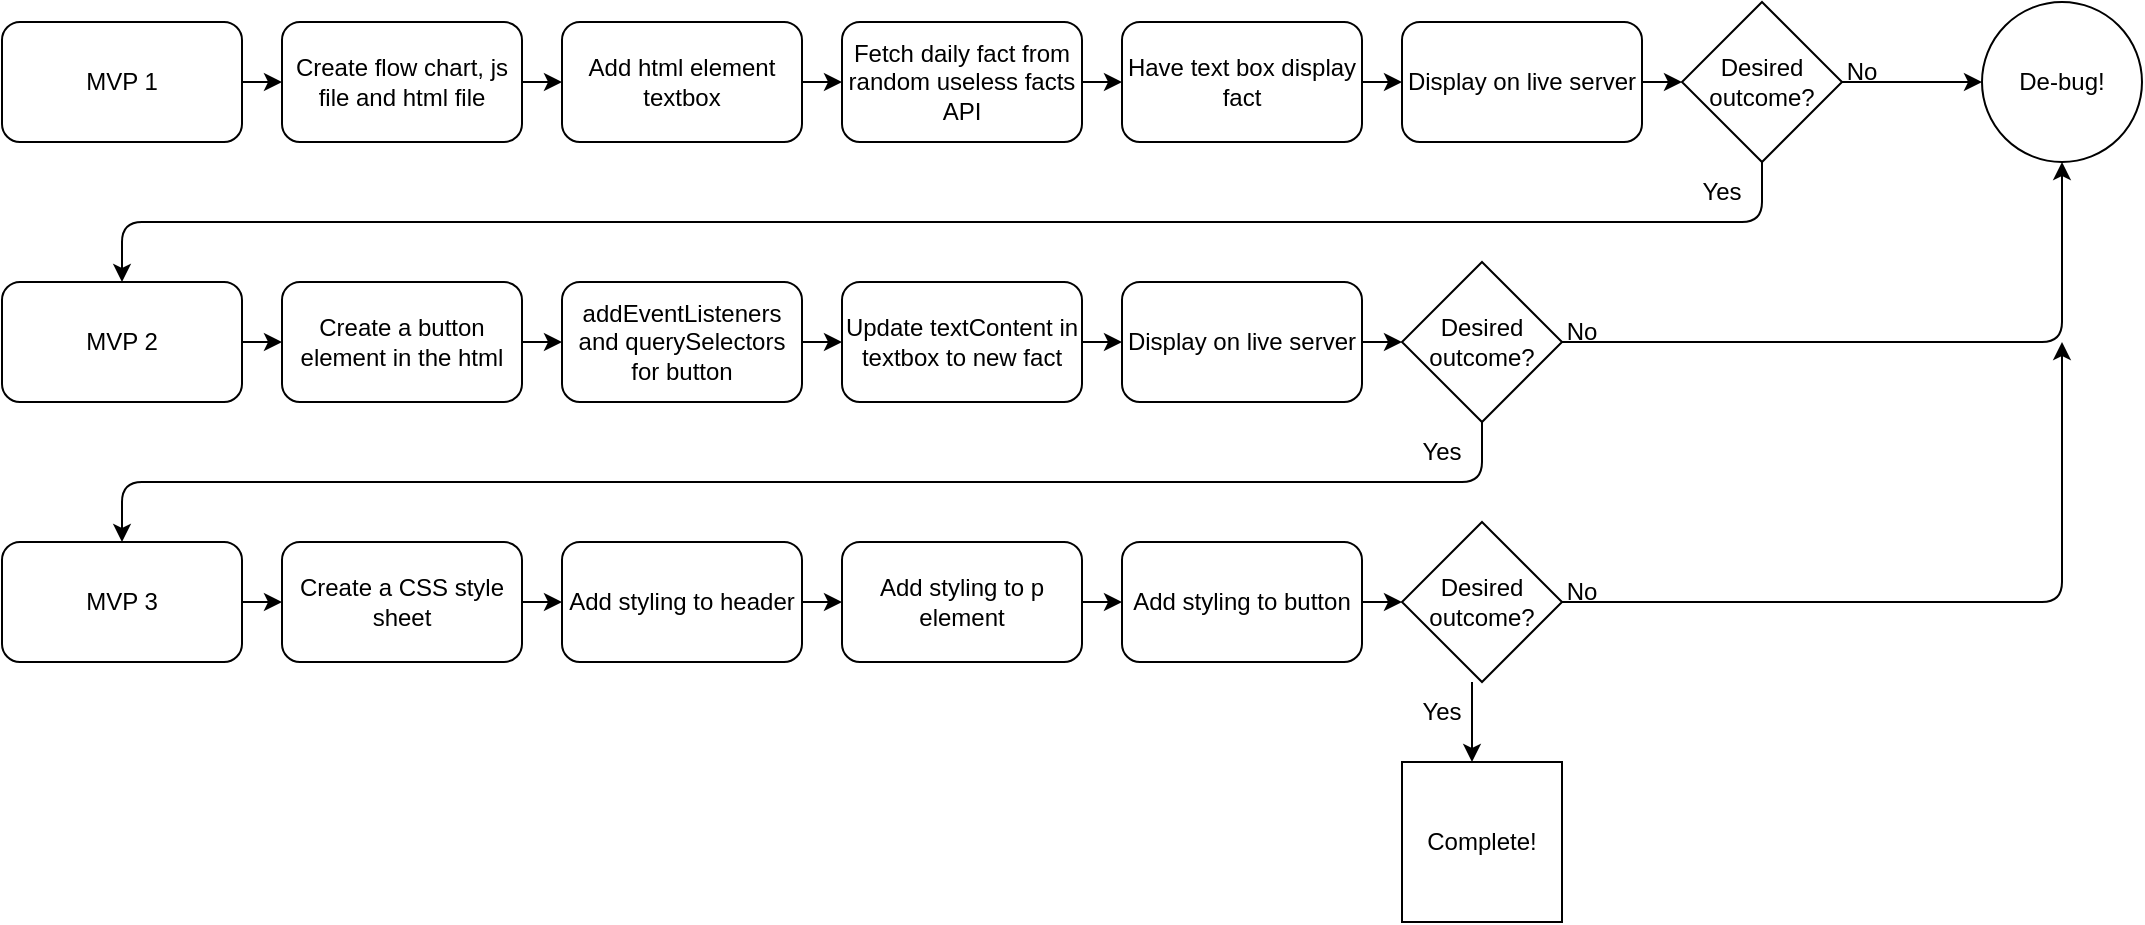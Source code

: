 <mxfile>
    <diagram id="OAJJaGqK4o9o8oSJGirk" name="Page-1">
        <mxGraphModel dx="1370" dy="787" grid="1" gridSize="10" guides="1" tooltips="1" connect="1" arrows="1" fold="1" page="1" pageScale="1" pageWidth="850" pageHeight="1100" math="0" shadow="0">
            <root>
                <mxCell id="0"/>
                <mxCell id="1" parent="0"/>
                <mxCell id="2" value="" style="edgeStyle=none;html=1;" parent="1" source="3" target="5" edge="1">
                    <mxGeometry relative="1" as="geometry"/>
                </mxCell>
                <mxCell id="3" value="MVP 1" style="rounded=1;whiteSpace=wrap;html=1;" parent="1" vertex="1">
                    <mxGeometry x="40" y="50" width="120" height="60" as="geometry"/>
                </mxCell>
                <mxCell id="4" value="" style="edgeStyle=none;html=1;" parent="1" source="5" target="7" edge="1">
                    <mxGeometry relative="1" as="geometry"/>
                </mxCell>
                <mxCell id="5" value="Create flow chart, js file and html file" style="whiteSpace=wrap;html=1;rounded=1;" parent="1" vertex="1">
                    <mxGeometry x="180" y="50" width="120" height="60" as="geometry"/>
                </mxCell>
                <mxCell id="6" value="" style="edgeStyle=none;html=1;" parent="1" source="7" edge="1">
                    <mxGeometry relative="1" as="geometry">
                        <mxPoint x="460" y="80" as="targetPoint"/>
                    </mxGeometry>
                </mxCell>
                <mxCell id="7" value="Add html element textbox" style="whiteSpace=wrap;html=1;rounded=1;" parent="1" vertex="1">
                    <mxGeometry x="320" y="50" width="120" height="60" as="geometry"/>
                </mxCell>
                <mxCell id="12" value="" style="edgeStyle=none;html=1;" parent="1" edge="1">
                    <mxGeometry relative="1" as="geometry">
                        <mxPoint x="600" y="80" as="targetPoint"/>
                        <mxPoint x="580" y="80" as="sourcePoint"/>
                    </mxGeometry>
                </mxCell>
                <mxCell id="22" value="" style="edgeStyle=none;html=1;" parent="1" edge="1">
                    <mxGeometry relative="1" as="geometry">
                        <mxPoint x="880" y="80" as="targetPoint"/>
                        <mxPoint x="860" y="80" as="sourcePoint"/>
                    </mxGeometry>
                </mxCell>
                <mxCell id="65" value="De-bug!" style="ellipse;whiteSpace=wrap;html=1;" parent="1" vertex="1">
                    <mxGeometry x="1030" y="40" width="80" height="80" as="geometry"/>
                </mxCell>
                <mxCell id="69" value="" style="edgeStyle=none;html=1;entryX=0.5;entryY=0;entryDx=0;entryDy=0;exitX=0.5;exitY=1;exitDx=0;exitDy=0;" parent="1" source="70" edge="1">
                    <mxGeometry relative="1" as="geometry">
                        <mxPoint x="780" y="120" as="sourcePoint"/>
                        <mxPoint x="100" y="180" as="targetPoint"/>
                        <Array as="points">
                            <mxPoint x="920" y="150"/>
                            <mxPoint x="100" y="150"/>
                        </Array>
                    </mxGeometry>
                </mxCell>
                <mxCell id="70" value="Desired outcome?" style="rhombus;whiteSpace=wrap;html=1;" parent="1" vertex="1">
                    <mxGeometry x="880" y="40" width="80" height="80" as="geometry"/>
                </mxCell>
                <mxCell id="71" value="Yes" style="text;html=1;strokeColor=none;fillColor=none;align=center;verticalAlign=middle;whiteSpace=wrap;rounded=0;" parent="1" vertex="1">
                    <mxGeometry x="870" y="120" width="60" height="30" as="geometry"/>
                </mxCell>
                <mxCell id="82" value="No" style="text;html=1;strokeColor=none;fillColor=none;align=center;verticalAlign=middle;whiteSpace=wrap;rounded=0;" parent="1" vertex="1">
                    <mxGeometry x="940" y="60" width="60" height="30" as="geometry"/>
                </mxCell>
                <mxCell id="98" value="Complete!" style="whiteSpace=wrap;html=1;aspect=fixed;" parent="1" vertex="1">
                    <mxGeometry x="740" y="420" width="80" height="80" as="geometry"/>
                </mxCell>
                <mxCell id="102" value="Fetch daily fact from random useless facts API" style="whiteSpace=wrap;html=1;rounded=1;" parent="1" vertex="1">
                    <mxGeometry x="460" y="50" width="120" height="60" as="geometry"/>
                </mxCell>
                <mxCell id="103" value="Have text box display fact" style="whiteSpace=wrap;html=1;rounded=1;" parent="1" vertex="1">
                    <mxGeometry x="600" y="50" width="120" height="60" as="geometry"/>
                </mxCell>
                <mxCell id="104" value="" style="edgeStyle=none;html=1;" parent="1" edge="1">
                    <mxGeometry relative="1" as="geometry">
                        <mxPoint x="740" y="80" as="targetPoint"/>
                        <mxPoint x="720" y="80" as="sourcePoint"/>
                    </mxGeometry>
                </mxCell>
                <mxCell id="105" value="Display on live server" style="whiteSpace=wrap;html=1;rounded=1;" parent="1" vertex="1">
                    <mxGeometry x="740" y="50" width="120" height="60" as="geometry"/>
                </mxCell>
                <mxCell id="136" value="" style="edgeStyle=none;html=1;" parent="1" source="137" target="139" edge="1">
                    <mxGeometry relative="1" as="geometry"/>
                </mxCell>
                <mxCell id="137" value="MVP 2" style="rounded=1;whiteSpace=wrap;html=1;" parent="1" vertex="1">
                    <mxGeometry x="40" y="180" width="120" height="60" as="geometry"/>
                </mxCell>
                <mxCell id="138" value="" style="edgeStyle=none;html=1;" parent="1" source="139" target="141" edge="1">
                    <mxGeometry relative="1" as="geometry"/>
                </mxCell>
                <mxCell id="139" value="Create a button element in the html" style="whiteSpace=wrap;html=1;rounded=1;" parent="1" vertex="1">
                    <mxGeometry x="180" y="180" width="120" height="60" as="geometry"/>
                </mxCell>
                <mxCell id="140" value="" style="edgeStyle=none;html=1;" parent="1" source="141" edge="1">
                    <mxGeometry relative="1" as="geometry">
                        <mxPoint x="460" y="210" as="targetPoint"/>
                    </mxGeometry>
                </mxCell>
                <mxCell id="141" value="addEventListeners and querySelectors for button" style="whiteSpace=wrap;html=1;rounded=1;" parent="1" vertex="1">
                    <mxGeometry x="320" y="180" width="120" height="60" as="geometry"/>
                </mxCell>
                <mxCell id="142" value="" style="edgeStyle=none;html=1;" parent="1" edge="1">
                    <mxGeometry relative="1" as="geometry">
                        <mxPoint x="600" y="210" as="targetPoint"/>
                        <mxPoint x="580" y="210" as="sourcePoint"/>
                    </mxGeometry>
                </mxCell>
                <mxCell id="146" value="Display on live server" style="whiteSpace=wrap;html=1;rounded=1;" parent="1" vertex="1">
                    <mxGeometry x="600" y="180" width="120" height="60" as="geometry"/>
                </mxCell>
                <mxCell id="147" value="Update textContent in textbox to new fact" style="whiteSpace=wrap;html=1;rounded=1;" parent="1" vertex="1">
                    <mxGeometry x="460" y="180" width="120" height="60" as="geometry"/>
                </mxCell>
                <mxCell id="148" value="" style="edgeStyle=none;html=1;exitX=0.333;exitY=0.667;exitDx=0;exitDy=0;exitPerimeter=0;entryX=0;entryY=0.5;entryDx=0;entryDy=0;" parent="1" source="82" target="65" edge="1">
                    <mxGeometry relative="1" as="geometry">
                        <mxPoint x="1090" y="60" as="targetPoint"/>
                        <mxPoint x="1010" y="150" as="sourcePoint"/>
                    </mxGeometry>
                </mxCell>
                <mxCell id="151" value="Desired outcome?" style="rhombus;whiteSpace=wrap;html=1;" vertex="1" parent="1">
                    <mxGeometry x="740" y="170" width="80" height="80" as="geometry"/>
                </mxCell>
                <mxCell id="152" value="Yes" style="text;html=1;strokeColor=none;fillColor=none;align=center;verticalAlign=middle;whiteSpace=wrap;rounded=0;" vertex="1" parent="1">
                    <mxGeometry x="730" y="250" width="60" height="30" as="geometry"/>
                </mxCell>
                <mxCell id="153" value="No" style="text;html=1;strokeColor=none;fillColor=none;align=center;verticalAlign=middle;whiteSpace=wrap;rounded=0;" vertex="1" parent="1">
                    <mxGeometry x="800" y="190" width="60" height="30" as="geometry"/>
                </mxCell>
                <mxCell id="154" value="" style="edgeStyle=none;html=1;exitX=0.333;exitY=0.667;exitDx=0;exitDy=0;exitPerimeter=0;entryX=0.5;entryY=1;entryDx=0;entryDy=0;" edge="1" parent="1" source="153" target="65">
                    <mxGeometry relative="1" as="geometry">
                        <mxPoint x="890" y="210" as="targetPoint"/>
                        <mxPoint x="870" y="280" as="sourcePoint"/>
                        <Array as="points">
                            <mxPoint x="1070" y="210"/>
                        </Array>
                    </mxGeometry>
                </mxCell>
                <mxCell id="155" value="" style="edgeStyle=none;html=1;exitX=1;exitY=0.5;exitDx=0;exitDy=0;" edge="1" parent="1" source="146" target="151">
                    <mxGeometry relative="1" as="geometry">
                        <mxPoint x="890" y="90" as="targetPoint"/>
                        <mxPoint x="870" y="90" as="sourcePoint"/>
                    </mxGeometry>
                </mxCell>
                <mxCell id="156" value="" style="edgeStyle=none;html=1;exitX=0.5;exitY=1;exitDx=0;exitDy=0;" edge="1" parent="1">
                    <mxGeometry relative="1" as="geometry">
                        <mxPoint x="780" y="250" as="sourcePoint"/>
                        <mxPoint x="100" y="310" as="targetPoint"/>
                        <Array as="points">
                            <mxPoint x="780" y="280"/>
                            <mxPoint x="100" y="280"/>
                        </Array>
                    </mxGeometry>
                </mxCell>
                <mxCell id="157" value="" style="edgeStyle=none;html=1;" edge="1" parent="1" source="158" target="160">
                    <mxGeometry relative="1" as="geometry"/>
                </mxCell>
                <mxCell id="158" value="MVP 3" style="rounded=1;whiteSpace=wrap;html=1;" vertex="1" parent="1">
                    <mxGeometry x="40" y="310" width="120" height="60" as="geometry"/>
                </mxCell>
                <mxCell id="159" value="" style="edgeStyle=none;html=1;" edge="1" parent="1" source="160" target="162">
                    <mxGeometry relative="1" as="geometry"/>
                </mxCell>
                <mxCell id="160" value="Create a CSS style sheet" style="whiteSpace=wrap;html=1;rounded=1;" vertex="1" parent="1">
                    <mxGeometry x="180" y="310" width="120" height="60" as="geometry"/>
                </mxCell>
                <mxCell id="161" value="" style="edgeStyle=none;html=1;" edge="1" parent="1" source="162">
                    <mxGeometry relative="1" as="geometry">
                        <mxPoint x="460" y="340" as="targetPoint"/>
                    </mxGeometry>
                </mxCell>
                <mxCell id="162" value="Add styling to header" style="whiteSpace=wrap;html=1;rounded=1;" vertex="1" parent="1">
                    <mxGeometry x="320" y="310" width="120" height="60" as="geometry"/>
                </mxCell>
                <mxCell id="163" value="" style="edgeStyle=none;html=1;" edge="1" parent="1">
                    <mxGeometry relative="1" as="geometry">
                        <mxPoint x="600" y="340" as="targetPoint"/>
                        <mxPoint x="580" y="340" as="sourcePoint"/>
                    </mxGeometry>
                </mxCell>
                <mxCell id="164" value="Add styling to button" style="whiteSpace=wrap;html=1;rounded=1;" vertex="1" parent="1">
                    <mxGeometry x="600" y="310" width="120" height="60" as="geometry"/>
                </mxCell>
                <mxCell id="165" value="Add styling to p element" style="whiteSpace=wrap;html=1;rounded=1;" vertex="1" parent="1">
                    <mxGeometry x="460" y="310" width="120" height="60" as="geometry"/>
                </mxCell>
                <mxCell id="174" value="Desired outcome?" style="rhombus;whiteSpace=wrap;html=1;" vertex="1" parent="1">
                    <mxGeometry x="740" y="300" width="80" height="80" as="geometry"/>
                </mxCell>
                <mxCell id="175" value="Yes" style="text;html=1;strokeColor=none;fillColor=none;align=center;verticalAlign=middle;whiteSpace=wrap;rounded=0;" vertex="1" parent="1">
                    <mxGeometry x="730" y="380" width="60" height="30" as="geometry"/>
                </mxCell>
                <mxCell id="176" value="No" style="text;html=1;strokeColor=none;fillColor=none;align=center;verticalAlign=middle;whiteSpace=wrap;rounded=0;" vertex="1" parent="1">
                    <mxGeometry x="800" y="320" width="60" height="30" as="geometry"/>
                </mxCell>
                <mxCell id="177" value="" style="edgeStyle=none;html=1;exitX=0.333;exitY=0.667;exitDx=0;exitDy=0;exitPerimeter=0;" edge="1" parent="1" source="176">
                    <mxGeometry relative="1" as="geometry">
                        <mxPoint x="1070" y="210" as="targetPoint"/>
                        <mxPoint x="870" y="410" as="sourcePoint"/>
                        <Array as="points">
                            <mxPoint x="1070" y="340"/>
                        </Array>
                    </mxGeometry>
                </mxCell>
                <mxCell id="178" value="" style="edgeStyle=none;html=1;exitX=1;exitY=0.5;exitDx=0;exitDy=0;" edge="1" parent="1" target="174">
                    <mxGeometry relative="1" as="geometry">
                        <mxPoint x="890" y="220" as="targetPoint"/>
                        <mxPoint x="720" y="340" as="sourcePoint"/>
                    </mxGeometry>
                </mxCell>
                <mxCell id="180" value="" style="edgeStyle=none;html=1;exitX=0.75;exitY=0;exitDx=0;exitDy=0;" edge="1" parent="1" source="175">
                    <mxGeometry relative="1" as="geometry">
                        <mxPoint x="775" y="420" as="targetPoint"/>
                        <mxPoint x="829.98" y="350.01" as="sourcePoint"/>
                    </mxGeometry>
                </mxCell>
            </root>
        </mxGraphModel>
    </diagram>
</mxfile>
